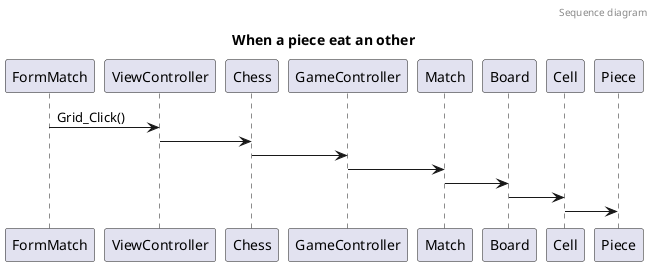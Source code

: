 @startuml sequence

header Sequence diagram

title When a piece eat an other


FormMatch -> ViewController: Grid_Click()

ViewController -> Chess: 

Chess -> GameController:

GameController -> Match:

Match -> Board:

Board -> Cell:

Cell -> Piece:

@enduml